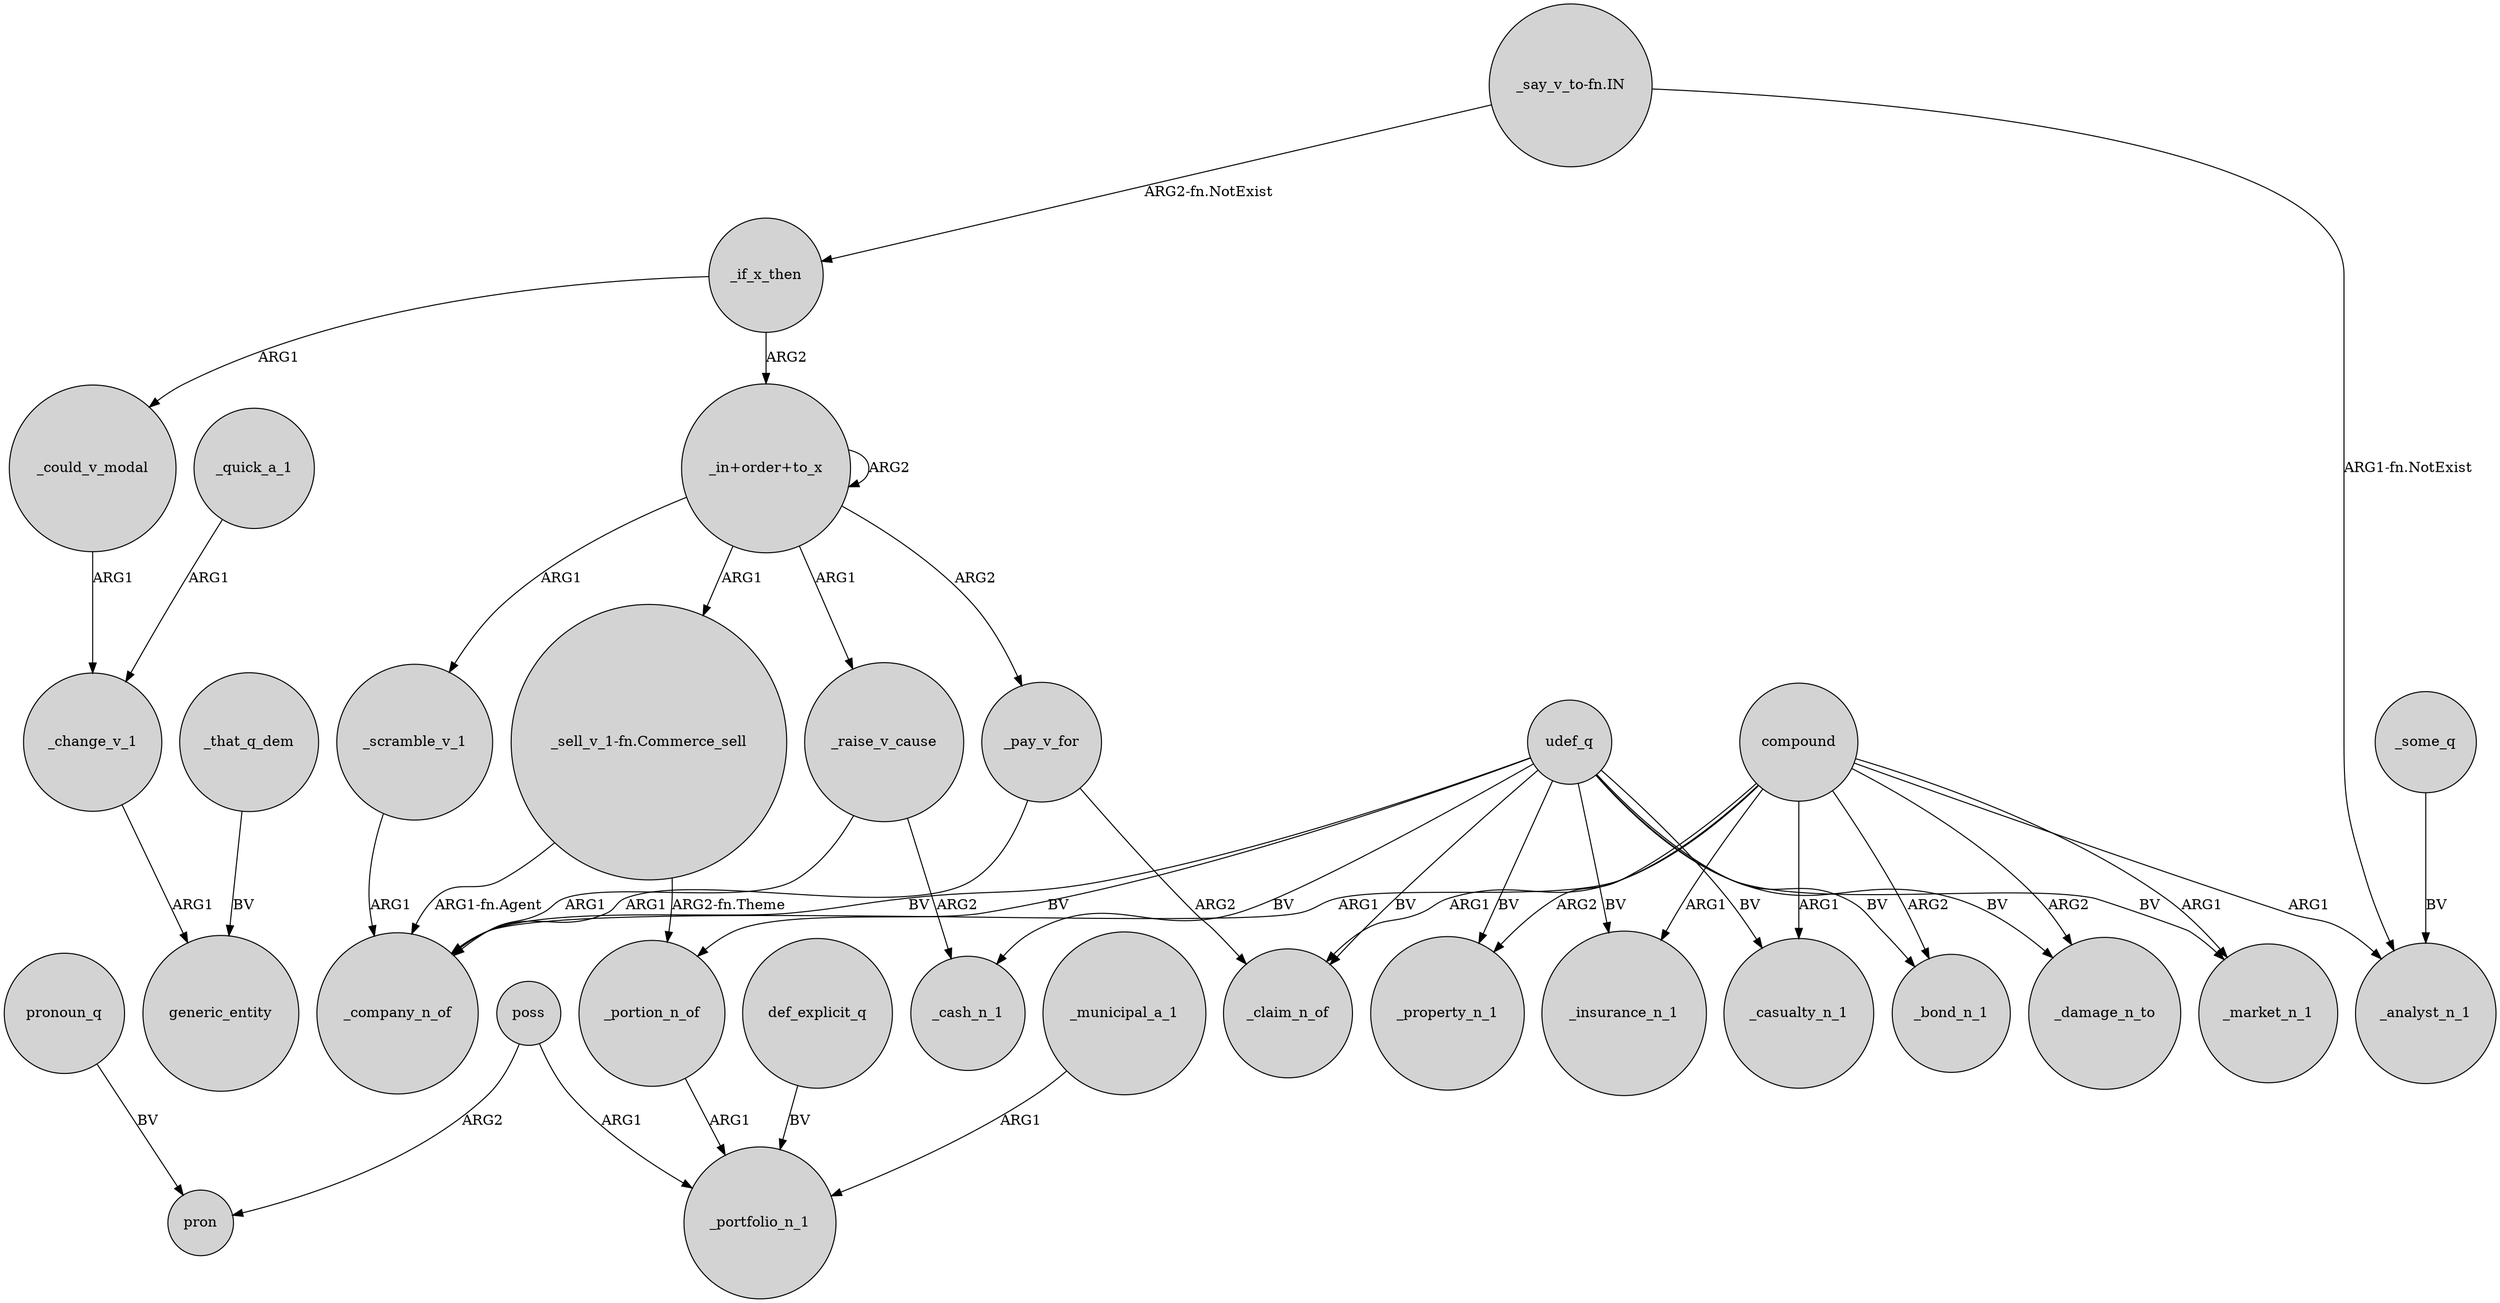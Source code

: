 digraph {
	node [shape=circle style=filled]
	compound -> _insurance_n_1 [label=ARG1]
	"_in+order+to_x" -> _raise_v_cause [label=ARG1]
	"_in+order+to_x" -> "_in+order+to_x" [label=ARG2]
	"_say_v_to-fn.IN" -> _analyst_n_1 [label="ARG1-fn.NotExist"]
	_quick_a_1 -> _change_v_1 [label=ARG1]
	poss -> pron [label=ARG2]
	_that_q_dem -> generic_entity [label=BV]
	"_in+order+to_x" -> _pay_v_for [label=ARG2]
	udef_q -> _cash_n_1 [label=BV]
	udef_q -> _insurance_n_1 [label=BV]
	_municipal_a_1 -> _portfolio_n_1 [label=ARG1]
	_pay_v_for -> _company_n_of [label=ARG1]
	udef_q -> _casualty_n_1 [label=BV]
	"_sell_v_1-fn.Commerce_sell" -> _portion_n_of [label="ARG2-fn.Theme"]
	_portion_n_of -> _portfolio_n_1 [label=ARG1]
	compound -> _claim_n_of [label=ARG1]
	compound -> _property_n_1 [label=ARG2]
	udef_q -> _market_n_1 [label=BV]
	_if_x_then -> _could_v_modal [label=ARG1]
	compound -> _casualty_n_1 [label=ARG1]
	"_in+order+to_x" -> _scramble_v_1 [label=ARG1]
	def_explicit_q -> _portfolio_n_1 [label=BV]
	poss -> _portfolio_n_1 [label=ARG1]
	_change_v_1 -> generic_entity [label=ARG1]
	compound -> _company_n_of [label=ARG1]
	pronoun_q -> pron [label=BV]
	udef_q -> _bond_n_1 [label=BV]
	_pay_v_for -> _claim_n_of [label=ARG2]
	compound -> _damage_n_to [label=ARG2]
	_some_q -> _analyst_n_1 [label=BV]
	udef_q -> _damage_n_to [label=BV]
	udef_q -> _property_n_1 [label=BV]
	_scramble_v_1 -> _company_n_of [label=ARG1]
	_could_v_modal -> _change_v_1 [label=ARG1]
	compound -> _bond_n_1 [label=ARG2]
	_raise_v_cause -> _cash_n_1 [label=ARG2]
	"_in+order+to_x" -> "_sell_v_1-fn.Commerce_sell" [label=ARG1]
	"_say_v_to-fn.IN" -> _if_x_then [label="ARG2-fn.NotExist"]
	udef_q -> _portion_n_of [label=BV]
	compound -> _market_n_1 [label=ARG1]
	udef_q -> _company_n_of [label=BV]
	udef_q -> _claim_n_of [label=BV]
	_raise_v_cause -> _company_n_of [label=ARG1]
	"_sell_v_1-fn.Commerce_sell" -> _company_n_of [label="ARG1-fn.Agent"]
	_if_x_then -> "_in+order+to_x" [label=ARG2]
	compound -> _analyst_n_1 [label=ARG1]
}
